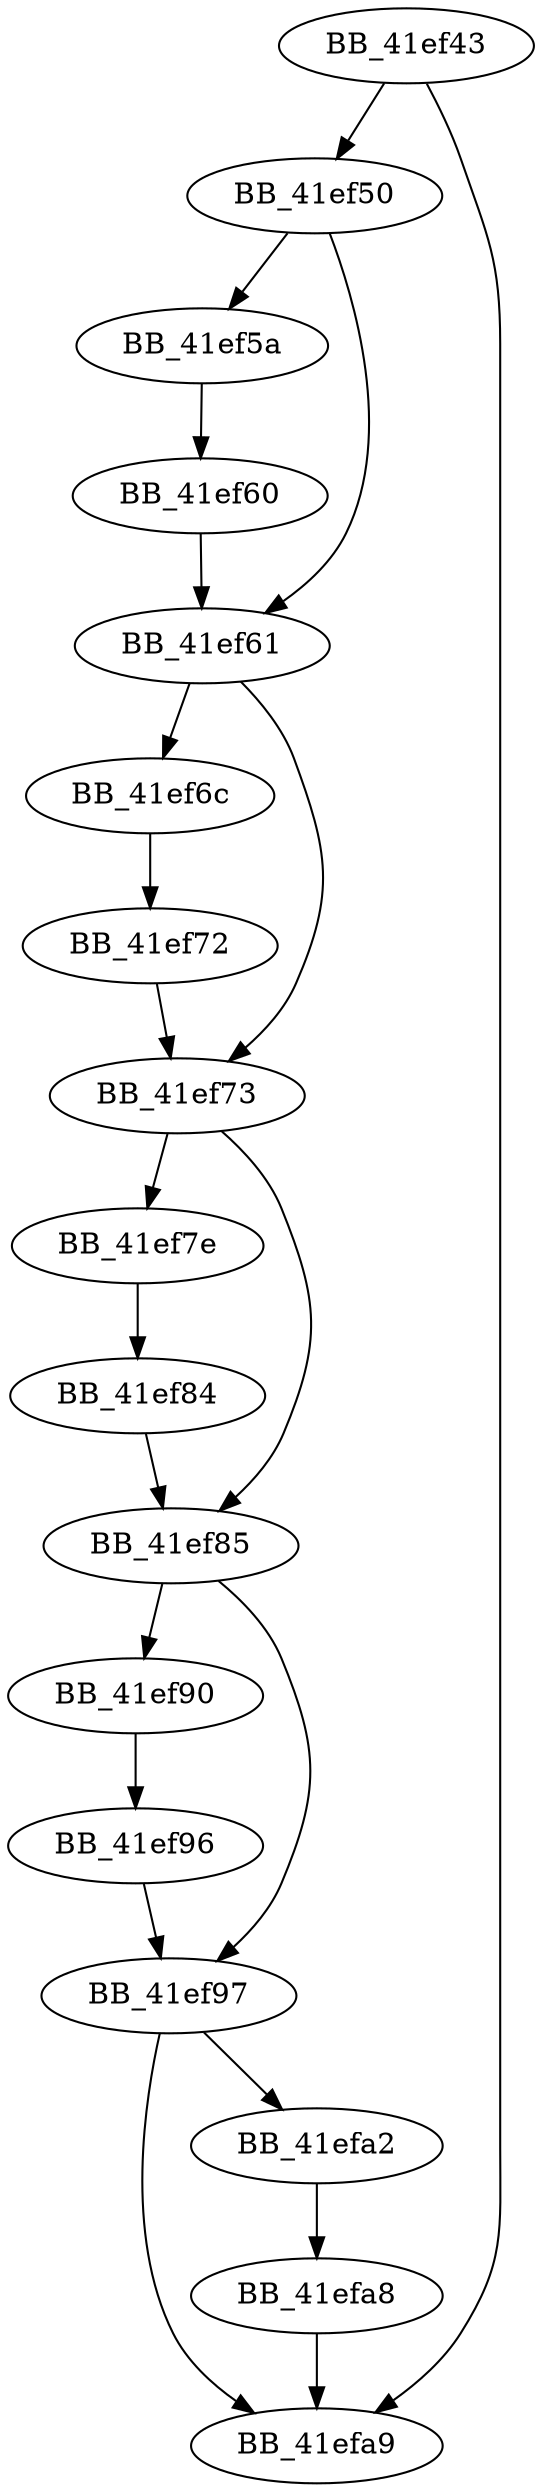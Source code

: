 DiGraph ___free_lconv_num{
BB_41ef43->BB_41ef50
BB_41ef43->BB_41efa9
BB_41ef50->BB_41ef5a
BB_41ef50->BB_41ef61
BB_41ef5a->BB_41ef60
BB_41ef60->BB_41ef61
BB_41ef61->BB_41ef6c
BB_41ef61->BB_41ef73
BB_41ef6c->BB_41ef72
BB_41ef72->BB_41ef73
BB_41ef73->BB_41ef7e
BB_41ef73->BB_41ef85
BB_41ef7e->BB_41ef84
BB_41ef84->BB_41ef85
BB_41ef85->BB_41ef90
BB_41ef85->BB_41ef97
BB_41ef90->BB_41ef96
BB_41ef96->BB_41ef97
BB_41ef97->BB_41efa2
BB_41ef97->BB_41efa9
BB_41efa2->BB_41efa8
BB_41efa8->BB_41efa9
}
